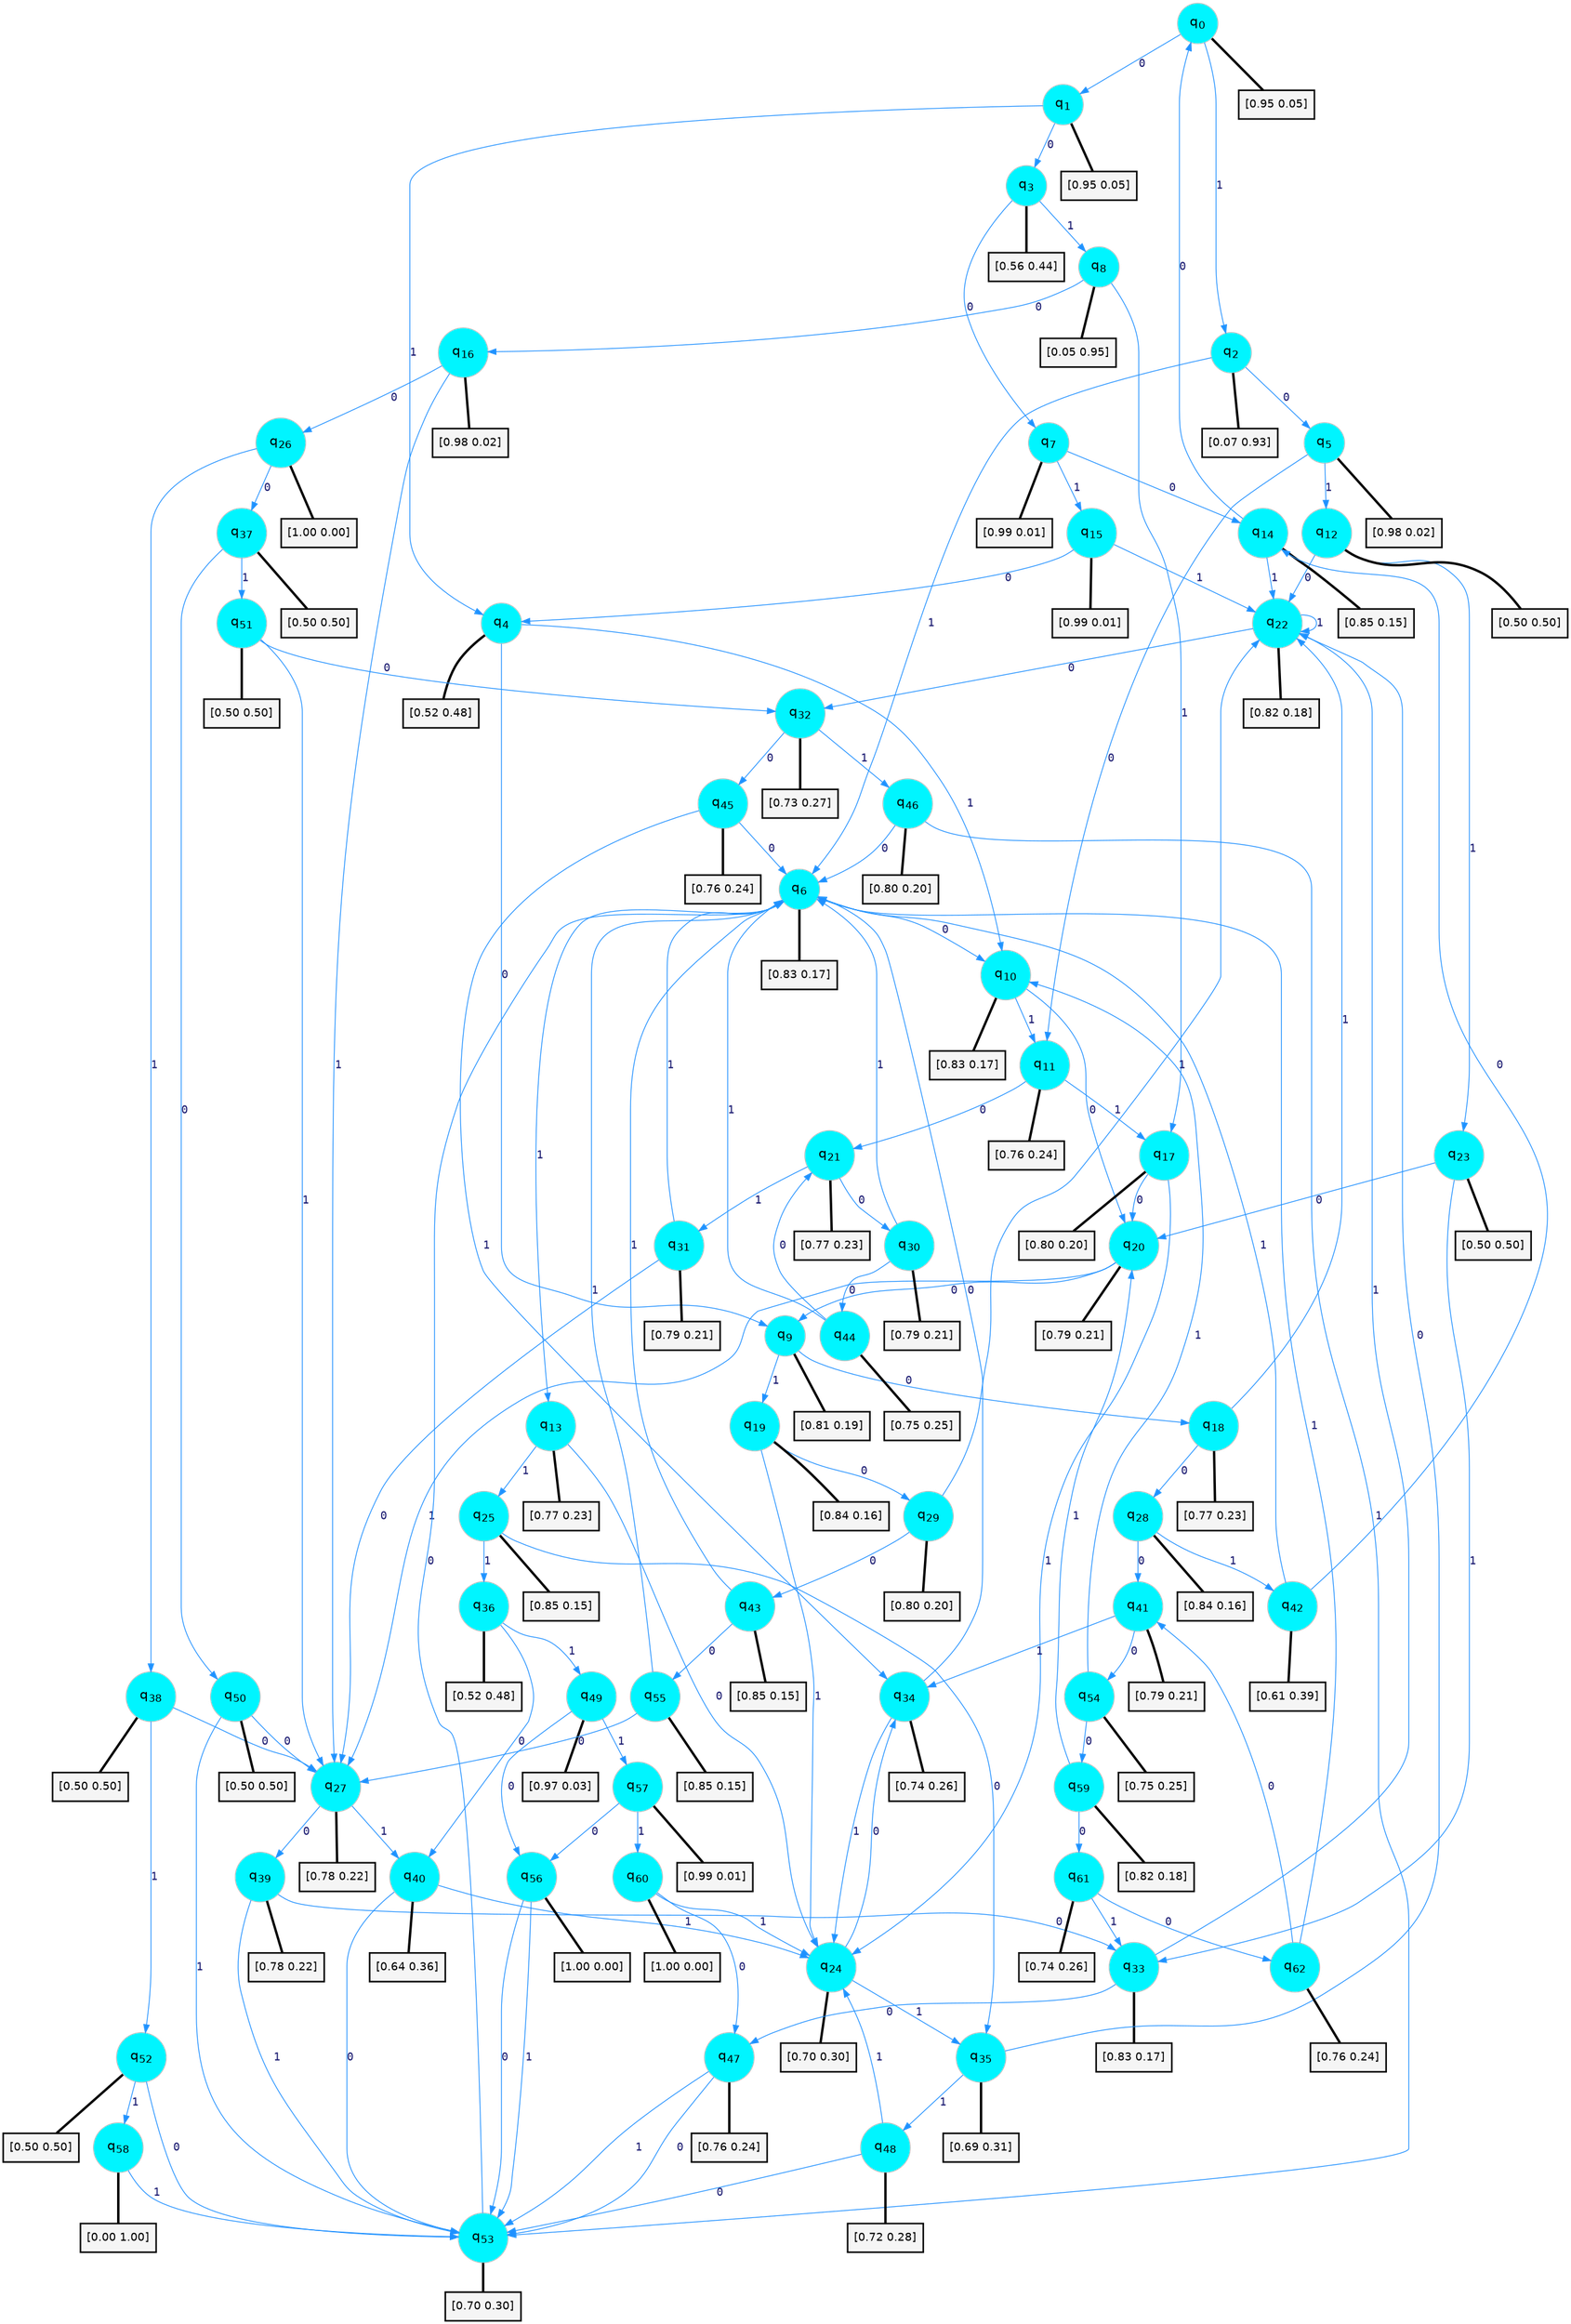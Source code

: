 digraph G {
graph [
bgcolor=transparent, dpi=300, rankdir=TD, size="40,25"];
node [
color=gray, fillcolor=turquoise1, fontcolor=black, fontname=Helvetica, fontsize=16, fontweight=bold, shape=circle, style=filled];
edge [
arrowsize=1, color=dodgerblue1, fontcolor=midnightblue, fontname=courier, fontweight=bold, penwidth=1, style=solid, weight=20];
0[label=<q<SUB>0</SUB>>];
1[label=<q<SUB>1</SUB>>];
2[label=<q<SUB>2</SUB>>];
3[label=<q<SUB>3</SUB>>];
4[label=<q<SUB>4</SUB>>];
5[label=<q<SUB>5</SUB>>];
6[label=<q<SUB>6</SUB>>];
7[label=<q<SUB>7</SUB>>];
8[label=<q<SUB>8</SUB>>];
9[label=<q<SUB>9</SUB>>];
10[label=<q<SUB>10</SUB>>];
11[label=<q<SUB>11</SUB>>];
12[label=<q<SUB>12</SUB>>];
13[label=<q<SUB>13</SUB>>];
14[label=<q<SUB>14</SUB>>];
15[label=<q<SUB>15</SUB>>];
16[label=<q<SUB>16</SUB>>];
17[label=<q<SUB>17</SUB>>];
18[label=<q<SUB>18</SUB>>];
19[label=<q<SUB>19</SUB>>];
20[label=<q<SUB>20</SUB>>];
21[label=<q<SUB>21</SUB>>];
22[label=<q<SUB>22</SUB>>];
23[label=<q<SUB>23</SUB>>];
24[label=<q<SUB>24</SUB>>];
25[label=<q<SUB>25</SUB>>];
26[label=<q<SUB>26</SUB>>];
27[label=<q<SUB>27</SUB>>];
28[label=<q<SUB>28</SUB>>];
29[label=<q<SUB>29</SUB>>];
30[label=<q<SUB>30</SUB>>];
31[label=<q<SUB>31</SUB>>];
32[label=<q<SUB>32</SUB>>];
33[label=<q<SUB>33</SUB>>];
34[label=<q<SUB>34</SUB>>];
35[label=<q<SUB>35</SUB>>];
36[label=<q<SUB>36</SUB>>];
37[label=<q<SUB>37</SUB>>];
38[label=<q<SUB>38</SUB>>];
39[label=<q<SUB>39</SUB>>];
40[label=<q<SUB>40</SUB>>];
41[label=<q<SUB>41</SUB>>];
42[label=<q<SUB>42</SUB>>];
43[label=<q<SUB>43</SUB>>];
44[label=<q<SUB>44</SUB>>];
45[label=<q<SUB>45</SUB>>];
46[label=<q<SUB>46</SUB>>];
47[label=<q<SUB>47</SUB>>];
48[label=<q<SUB>48</SUB>>];
49[label=<q<SUB>49</SUB>>];
50[label=<q<SUB>50</SUB>>];
51[label=<q<SUB>51</SUB>>];
52[label=<q<SUB>52</SUB>>];
53[label=<q<SUB>53</SUB>>];
54[label=<q<SUB>54</SUB>>];
55[label=<q<SUB>55</SUB>>];
56[label=<q<SUB>56</SUB>>];
57[label=<q<SUB>57</SUB>>];
58[label=<q<SUB>58</SUB>>];
59[label=<q<SUB>59</SUB>>];
60[label=<q<SUB>60</SUB>>];
61[label=<q<SUB>61</SUB>>];
62[label=<q<SUB>62</SUB>>];
63[label="[0.95 0.05]", shape=box,fontcolor=black, fontname=Helvetica, fontsize=14, penwidth=2, fillcolor=whitesmoke,color=black];
64[label="[0.95 0.05]", shape=box,fontcolor=black, fontname=Helvetica, fontsize=14, penwidth=2, fillcolor=whitesmoke,color=black];
65[label="[0.07 0.93]", shape=box,fontcolor=black, fontname=Helvetica, fontsize=14, penwidth=2, fillcolor=whitesmoke,color=black];
66[label="[0.56 0.44]", shape=box,fontcolor=black, fontname=Helvetica, fontsize=14, penwidth=2, fillcolor=whitesmoke,color=black];
67[label="[0.52 0.48]", shape=box,fontcolor=black, fontname=Helvetica, fontsize=14, penwidth=2, fillcolor=whitesmoke,color=black];
68[label="[0.98 0.02]", shape=box,fontcolor=black, fontname=Helvetica, fontsize=14, penwidth=2, fillcolor=whitesmoke,color=black];
69[label="[0.83 0.17]", shape=box,fontcolor=black, fontname=Helvetica, fontsize=14, penwidth=2, fillcolor=whitesmoke,color=black];
70[label="[0.99 0.01]", shape=box,fontcolor=black, fontname=Helvetica, fontsize=14, penwidth=2, fillcolor=whitesmoke,color=black];
71[label="[0.05 0.95]", shape=box,fontcolor=black, fontname=Helvetica, fontsize=14, penwidth=2, fillcolor=whitesmoke,color=black];
72[label="[0.81 0.19]", shape=box,fontcolor=black, fontname=Helvetica, fontsize=14, penwidth=2, fillcolor=whitesmoke,color=black];
73[label="[0.83 0.17]", shape=box,fontcolor=black, fontname=Helvetica, fontsize=14, penwidth=2, fillcolor=whitesmoke,color=black];
74[label="[0.76 0.24]", shape=box,fontcolor=black, fontname=Helvetica, fontsize=14, penwidth=2, fillcolor=whitesmoke,color=black];
75[label="[0.50 0.50]", shape=box,fontcolor=black, fontname=Helvetica, fontsize=14, penwidth=2, fillcolor=whitesmoke,color=black];
76[label="[0.77 0.23]", shape=box,fontcolor=black, fontname=Helvetica, fontsize=14, penwidth=2, fillcolor=whitesmoke,color=black];
77[label="[0.85 0.15]", shape=box,fontcolor=black, fontname=Helvetica, fontsize=14, penwidth=2, fillcolor=whitesmoke,color=black];
78[label="[0.99 0.01]", shape=box,fontcolor=black, fontname=Helvetica, fontsize=14, penwidth=2, fillcolor=whitesmoke,color=black];
79[label="[0.98 0.02]", shape=box,fontcolor=black, fontname=Helvetica, fontsize=14, penwidth=2, fillcolor=whitesmoke,color=black];
80[label="[0.80 0.20]", shape=box,fontcolor=black, fontname=Helvetica, fontsize=14, penwidth=2, fillcolor=whitesmoke,color=black];
81[label="[0.77 0.23]", shape=box,fontcolor=black, fontname=Helvetica, fontsize=14, penwidth=2, fillcolor=whitesmoke,color=black];
82[label="[0.84 0.16]", shape=box,fontcolor=black, fontname=Helvetica, fontsize=14, penwidth=2, fillcolor=whitesmoke,color=black];
83[label="[0.79 0.21]", shape=box,fontcolor=black, fontname=Helvetica, fontsize=14, penwidth=2, fillcolor=whitesmoke,color=black];
84[label="[0.77 0.23]", shape=box,fontcolor=black, fontname=Helvetica, fontsize=14, penwidth=2, fillcolor=whitesmoke,color=black];
85[label="[0.82 0.18]", shape=box,fontcolor=black, fontname=Helvetica, fontsize=14, penwidth=2, fillcolor=whitesmoke,color=black];
86[label="[0.50 0.50]", shape=box,fontcolor=black, fontname=Helvetica, fontsize=14, penwidth=2, fillcolor=whitesmoke,color=black];
87[label="[0.70 0.30]", shape=box,fontcolor=black, fontname=Helvetica, fontsize=14, penwidth=2, fillcolor=whitesmoke,color=black];
88[label="[0.85 0.15]", shape=box,fontcolor=black, fontname=Helvetica, fontsize=14, penwidth=2, fillcolor=whitesmoke,color=black];
89[label="[1.00 0.00]", shape=box,fontcolor=black, fontname=Helvetica, fontsize=14, penwidth=2, fillcolor=whitesmoke,color=black];
90[label="[0.78 0.22]", shape=box,fontcolor=black, fontname=Helvetica, fontsize=14, penwidth=2, fillcolor=whitesmoke,color=black];
91[label="[0.84 0.16]", shape=box,fontcolor=black, fontname=Helvetica, fontsize=14, penwidth=2, fillcolor=whitesmoke,color=black];
92[label="[0.80 0.20]", shape=box,fontcolor=black, fontname=Helvetica, fontsize=14, penwidth=2, fillcolor=whitesmoke,color=black];
93[label="[0.79 0.21]", shape=box,fontcolor=black, fontname=Helvetica, fontsize=14, penwidth=2, fillcolor=whitesmoke,color=black];
94[label="[0.79 0.21]", shape=box,fontcolor=black, fontname=Helvetica, fontsize=14, penwidth=2, fillcolor=whitesmoke,color=black];
95[label="[0.73 0.27]", shape=box,fontcolor=black, fontname=Helvetica, fontsize=14, penwidth=2, fillcolor=whitesmoke,color=black];
96[label="[0.83 0.17]", shape=box,fontcolor=black, fontname=Helvetica, fontsize=14, penwidth=2, fillcolor=whitesmoke,color=black];
97[label="[0.74 0.26]", shape=box,fontcolor=black, fontname=Helvetica, fontsize=14, penwidth=2, fillcolor=whitesmoke,color=black];
98[label="[0.69 0.31]", shape=box,fontcolor=black, fontname=Helvetica, fontsize=14, penwidth=2, fillcolor=whitesmoke,color=black];
99[label="[0.52 0.48]", shape=box,fontcolor=black, fontname=Helvetica, fontsize=14, penwidth=2, fillcolor=whitesmoke,color=black];
100[label="[0.50 0.50]", shape=box,fontcolor=black, fontname=Helvetica, fontsize=14, penwidth=2, fillcolor=whitesmoke,color=black];
101[label="[0.50 0.50]", shape=box,fontcolor=black, fontname=Helvetica, fontsize=14, penwidth=2, fillcolor=whitesmoke,color=black];
102[label="[0.78 0.22]", shape=box,fontcolor=black, fontname=Helvetica, fontsize=14, penwidth=2, fillcolor=whitesmoke,color=black];
103[label="[0.64 0.36]", shape=box,fontcolor=black, fontname=Helvetica, fontsize=14, penwidth=2, fillcolor=whitesmoke,color=black];
104[label="[0.79 0.21]", shape=box,fontcolor=black, fontname=Helvetica, fontsize=14, penwidth=2, fillcolor=whitesmoke,color=black];
105[label="[0.61 0.39]", shape=box,fontcolor=black, fontname=Helvetica, fontsize=14, penwidth=2, fillcolor=whitesmoke,color=black];
106[label="[0.85 0.15]", shape=box,fontcolor=black, fontname=Helvetica, fontsize=14, penwidth=2, fillcolor=whitesmoke,color=black];
107[label="[0.75 0.25]", shape=box,fontcolor=black, fontname=Helvetica, fontsize=14, penwidth=2, fillcolor=whitesmoke,color=black];
108[label="[0.76 0.24]", shape=box,fontcolor=black, fontname=Helvetica, fontsize=14, penwidth=2, fillcolor=whitesmoke,color=black];
109[label="[0.80 0.20]", shape=box,fontcolor=black, fontname=Helvetica, fontsize=14, penwidth=2, fillcolor=whitesmoke,color=black];
110[label="[0.76 0.24]", shape=box,fontcolor=black, fontname=Helvetica, fontsize=14, penwidth=2, fillcolor=whitesmoke,color=black];
111[label="[0.72 0.28]", shape=box,fontcolor=black, fontname=Helvetica, fontsize=14, penwidth=2, fillcolor=whitesmoke,color=black];
112[label="[0.97 0.03]", shape=box,fontcolor=black, fontname=Helvetica, fontsize=14, penwidth=2, fillcolor=whitesmoke,color=black];
113[label="[0.50 0.50]", shape=box,fontcolor=black, fontname=Helvetica, fontsize=14, penwidth=2, fillcolor=whitesmoke,color=black];
114[label="[0.50 0.50]", shape=box,fontcolor=black, fontname=Helvetica, fontsize=14, penwidth=2, fillcolor=whitesmoke,color=black];
115[label="[0.50 0.50]", shape=box,fontcolor=black, fontname=Helvetica, fontsize=14, penwidth=2, fillcolor=whitesmoke,color=black];
116[label="[0.70 0.30]", shape=box,fontcolor=black, fontname=Helvetica, fontsize=14, penwidth=2, fillcolor=whitesmoke,color=black];
117[label="[0.75 0.25]", shape=box,fontcolor=black, fontname=Helvetica, fontsize=14, penwidth=2, fillcolor=whitesmoke,color=black];
118[label="[0.85 0.15]", shape=box,fontcolor=black, fontname=Helvetica, fontsize=14, penwidth=2, fillcolor=whitesmoke,color=black];
119[label="[1.00 0.00]", shape=box,fontcolor=black, fontname=Helvetica, fontsize=14, penwidth=2, fillcolor=whitesmoke,color=black];
120[label="[0.99 0.01]", shape=box,fontcolor=black, fontname=Helvetica, fontsize=14, penwidth=2, fillcolor=whitesmoke,color=black];
121[label="[0.00 1.00]", shape=box,fontcolor=black, fontname=Helvetica, fontsize=14, penwidth=2, fillcolor=whitesmoke,color=black];
122[label="[0.82 0.18]", shape=box,fontcolor=black, fontname=Helvetica, fontsize=14, penwidth=2, fillcolor=whitesmoke,color=black];
123[label="[1.00 0.00]", shape=box,fontcolor=black, fontname=Helvetica, fontsize=14, penwidth=2, fillcolor=whitesmoke,color=black];
124[label="[0.74 0.26]", shape=box,fontcolor=black, fontname=Helvetica, fontsize=14, penwidth=2, fillcolor=whitesmoke,color=black];
125[label="[0.76 0.24]", shape=box,fontcolor=black, fontname=Helvetica, fontsize=14, penwidth=2, fillcolor=whitesmoke,color=black];
0->1 [label=0];
0->2 [label=1];
0->63 [arrowhead=none, penwidth=3,color=black];
1->3 [label=0];
1->4 [label=1];
1->64 [arrowhead=none, penwidth=3,color=black];
2->5 [label=0];
2->6 [label=1];
2->65 [arrowhead=none, penwidth=3,color=black];
3->7 [label=0];
3->8 [label=1];
3->66 [arrowhead=none, penwidth=3,color=black];
4->9 [label=0];
4->10 [label=1];
4->67 [arrowhead=none, penwidth=3,color=black];
5->11 [label=0];
5->12 [label=1];
5->68 [arrowhead=none, penwidth=3,color=black];
6->10 [label=0];
6->13 [label=1];
6->69 [arrowhead=none, penwidth=3,color=black];
7->14 [label=0];
7->15 [label=1];
7->70 [arrowhead=none, penwidth=3,color=black];
8->16 [label=0];
8->17 [label=1];
8->71 [arrowhead=none, penwidth=3,color=black];
9->18 [label=0];
9->19 [label=1];
9->72 [arrowhead=none, penwidth=3,color=black];
10->20 [label=0];
10->11 [label=1];
10->73 [arrowhead=none, penwidth=3,color=black];
11->21 [label=0];
11->17 [label=1];
11->74 [arrowhead=none, penwidth=3,color=black];
12->22 [label=0];
12->23 [label=1];
12->75 [arrowhead=none, penwidth=3,color=black];
13->24 [label=0];
13->25 [label=1];
13->76 [arrowhead=none, penwidth=3,color=black];
14->0 [label=0];
14->22 [label=1];
14->77 [arrowhead=none, penwidth=3,color=black];
15->4 [label=0];
15->22 [label=1];
15->78 [arrowhead=none, penwidth=3,color=black];
16->26 [label=0];
16->27 [label=1];
16->79 [arrowhead=none, penwidth=3,color=black];
17->20 [label=0];
17->24 [label=1];
17->80 [arrowhead=none, penwidth=3,color=black];
18->28 [label=0];
18->22 [label=1];
18->81 [arrowhead=none, penwidth=3,color=black];
19->29 [label=0];
19->24 [label=1];
19->82 [arrowhead=none, penwidth=3,color=black];
20->9 [label=0];
20->27 [label=1];
20->83 [arrowhead=none, penwidth=3,color=black];
21->30 [label=0];
21->31 [label=1];
21->84 [arrowhead=none, penwidth=3,color=black];
22->32 [label=0];
22->22 [label=1];
22->85 [arrowhead=none, penwidth=3,color=black];
23->20 [label=0];
23->33 [label=1];
23->86 [arrowhead=none, penwidth=3,color=black];
24->34 [label=0];
24->35 [label=1];
24->87 [arrowhead=none, penwidth=3,color=black];
25->35 [label=0];
25->36 [label=1];
25->88 [arrowhead=none, penwidth=3,color=black];
26->37 [label=0];
26->38 [label=1];
26->89 [arrowhead=none, penwidth=3,color=black];
27->39 [label=0];
27->40 [label=1];
27->90 [arrowhead=none, penwidth=3,color=black];
28->41 [label=0];
28->42 [label=1];
28->91 [arrowhead=none, penwidth=3,color=black];
29->43 [label=0];
29->22 [label=1];
29->92 [arrowhead=none, penwidth=3,color=black];
30->44 [label=0];
30->6 [label=1];
30->93 [arrowhead=none, penwidth=3,color=black];
31->27 [label=0];
31->6 [label=1];
31->94 [arrowhead=none, penwidth=3,color=black];
32->45 [label=0];
32->46 [label=1];
32->95 [arrowhead=none, penwidth=3,color=black];
33->47 [label=0];
33->22 [label=1];
33->96 [arrowhead=none, penwidth=3,color=black];
34->6 [label=0];
34->24 [label=1];
34->97 [arrowhead=none, penwidth=3,color=black];
35->22 [label=0];
35->48 [label=1];
35->98 [arrowhead=none, penwidth=3,color=black];
36->40 [label=0];
36->49 [label=1];
36->99 [arrowhead=none, penwidth=3,color=black];
37->50 [label=0];
37->51 [label=1];
37->100 [arrowhead=none, penwidth=3,color=black];
38->27 [label=0];
38->52 [label=1];
38->101 [arrowhead=none, penwidth=3,color=black];
39->33 [label=0];
39->53 [label=1];
39->102 [arrowhead=none, penwidth=3,color=black];
40->53 [label=0];
40->24 [label=1];
40->103 [arrowhead=none, penwidth=3,color=black];
41->54 [label=0];
41->34 [label=1];
41->104 [arrowhead=none, penwidth=3,color=black];
42->14 [label=0];
42->6 [label=1];
42->105 [arrowhead=none, penwidth=3,color=black];
43->55 [label=0];
43->6 [label=1];
43->106 [arrowhead=none, penwidth=3,color=black];
44->21 [label=0];
44->6 [label=1];
44->107 [arrowhead=none, penwidth=3,color=black];
45->6 [label=0];
45->34 [label=1];
45->108 [arrowhead=none, penwidth=3,color=black];
46->6 [label=0];
46->53 [label=1];
46->109 [arrowhead=none, penwidth=3,color=black];
47->53 [label=0];
47->53 [label=1];
47->110 [arrowhead=none, penwidth=3,color=black];
48->53 [label=0];
48->24 [label=1];
48->111 [arrowhead=none, penwidth=3,color=black];
49->56 [label=0];
49->57 [label=1];
49->112 [arrowhead=none, penwidth=3,color=black];
50->27 [label=0];
50->53 [label=1];
50->113 [arrowhead=none, penwidth=3,color=black];
51->32 [label=0];
51->27 [label=1];
51->114 [arrowhead=none, penwidth=3,color=black];
52->53 [label=0];
52->58 [label=1];
52->115 [arrowhead=none, penwidth=3,color=black];
53->6 [label=0];
53->116 [arrowhead=none, penwidth=3,color=black];
54->59 [label=0];
54->10 [label=1];
54->117 [arrowhead=none, penwidth=3,color=black];
55->27 [label=0];
55->6 [label=1];
55->118 [arrowhead=none, penwidth=3,color=black];
56->53 [label=0];
56->53 [label=1];
56->119 [arrowhead=none, penwidth=3,color=black];
57->56 [label=0];
57->60 [label=1];
57->120 [arrowhead=none, penwidth=3,color=black];
58->53 [label=1];
58->121 [arrowhead=none, penwidth=3,color=black];
59->61 [label=0];
59->20 [label=1];
59->122 [arrowhead=none, penwidth=3,color=black];
60->47 [label=0];
60->24 [label=1];
60->123 [arrowhead=none, penwidth=3,color=black];
61->62 [label=0];
61->33 [label=1];
61->124 [arrowhead=none, penwidth=3,color=black];
62->41 [label=0];
62->6 [label=1];
62->125 [arrowhead=none, penwidth=3,color=black];
}

